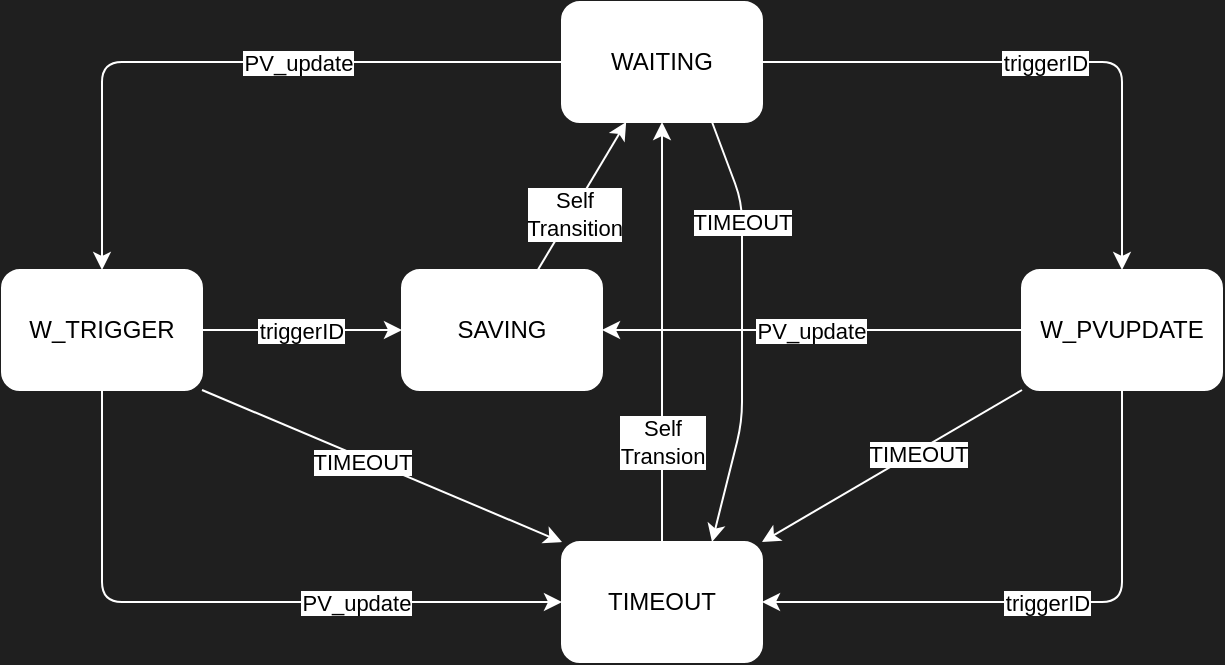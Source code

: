 <mxfile>
    <diagram name="State Diagram" id="0">
        <mxGraphModel dx="948" dy="719" grid="0" gridSize="10" guides="1" tooltips="1" connect="0" arrows="1" fold="1" page="1" pageScale="1" pageWidth="1169" pageHeight="827" background="#1F1F1F" math="0" shadow="0">
            <root>
                <mxCell id="0"/>
                <mxCell id="1" parent="0" type="layer"/>
                <mxCell id="13" value="TIMEOUT" style="edgeStyle=none;rounded=1;html=1;exitX=0.75;exitY=1;exitDx=0;exitDy=0;entryX=0.75;entryY=0;entryDx=0;entryDy=0;strokeColor=#FFFFFF;" parent="1" source="WAITING" target="TIMEOUT" edge="1">
                    <mxGeometry x="-0.509" relative="1" as="geometry">
                        <Array as="points">
                            <mxPoint x="401" y="134"/>
                            <mxPoint x="401" y="174"/>
                            <mxPoint x="401" y="244"/>
                        </Array>
                        <mxPoint as="offset"/>
                    </mxGeometry>
                </mxCell>
                <mxCell id="WAITING" value="WAITING" style="rounded=1;whiteSpace=wrap;html=1;strokeColor=#FFFFFF;" parent="1" vertex="1">
                    <mxGeometry x="311" y="34" width="100" height="60" as="geometry"/>
                </mxCell>
                <mxCell id="W_PVUPDATE" value="W_PVUPDATE" style="rounded=1;whiteSpace=wrap;html=1;strokeColor=#FFFFFF;" parent="1" vertex="1">
                    <mxGeometry x="541" y="168" width="100" height="60" as="geometry"/>
                </mxCell>
                <mxCell id="WAITING_to_W_PVUPDATE" value="triggerID" style="edgeStyle=orthogonalEdgeStyle;rounded=1;orthogonalLoop=1;strokeColor=#FFFFFF;" parent="1" source="WAITING" target="W_PVUPDATE" edge="1">
                    <mxGeometry relative="1" as="geometry"/>
                </mxCell>
                <mxCell id="W_TRIGGER" value="W_TRIGGER" style="rounded=1;whiteSpace=wrap;html=1;strokeColor=#FFFFFF;" parent="1" vertex="1">
                    <mxGeometry x="31" y="168" width="100" height="60" as="geometry"/>
                </mxCell>
                <mxCell id="WAITING_to_W_TRIGGER" value="PV_update" style="edgeStyle=orthogonalEdgeStyle;rounded=1;orthogonalLoop=1;strokeColor=#FFFFFF;" parent="1" source="WAITING" target="W_TRIGGER" edge="1">
                    <mxGeometry x="-0.214" relative="1" as="geometry">
                        <Array as="points">
                            <mxPoint x="81" y="64"/>
                        </Array>
                        <mxPoint as="offset"/>
                    </mxGeometry>
                </mxCell>
                <mxCell id="2" value="" style="edgeStyle=none;html=1;strokeColor=#FFFFFF;" parent="1" source="SAVING" target="WAITING" edge="1">
                    <mxGeometry relative="1" as="geometry"/>
                </mxCell>
                <mxCell id="11" value="Self&lt;br&gt;Transition" style="edgeLabel;html=1;align=center;verticalAlign=middle;resizable=0;points=[];rounded=1;strokeColor=#FFFFFF;" parent="2" vertex="1" connectable="0">
                    <mxGeometry x="-0.226" y="-1" relative="1" as="geometry">
                        <mxPoint as="offset"/>
                    </mxGeometry>
                </mxCell>
                <mxCell id="SAVING" value="SAVING" style="rounded=1;whiteSpace=wrap;html=1;strokeColor=#FFFFFF;" parent="1" vertex="1">
                    <mxGeometry x="231" y="168" width="100" height="60" as="geometry"/>
                </mxCell>
                <mxCell id="W_TRIGGER_to_SAVING" value="triggerID" style="edgeStyle=orthogonalEdgeStyle;rounded=1;orthogonalLoop=1;strokeColor=#FFFFFF;" parent="1" source="W_TRIGGER" target="SAVING" edge="1">
                    <mxGeometry relative="1" as="geometry"/>
                </mxCell>
                <mxCell id="3" value="" style="edgeStyle=none;html=1;exitX=0.5;exitY=0;exitDx=0;exitDy=0;strokeColor=#FFFFFF;" parent="1" source="TIMEOUT" target="WAITING" edge="1">
                    <mxGeometry relative="1" as="geometry">
                        <mxPoint x="371" y="294" as="sourcePoint"/>
                        <mxPoint x="367" y="114" as="targetPoint"/>
                    </mxGeometry>
                </mxCell>
                <mxCell id="10" value="Self&lt;br&gt;Transion" style="edgeLabel;html=1;align=center;verticalAlign=middle;resizable=0;points=[];rounded=1;strokeColor=#FFFFFF;" parent="3" vertex="1" connectable="0">
                    <mxGeometry x="-0.199" y="-1" relative="1" as="geometry">
                        <mxPoint x="-1" y="34" as="offset"/>
                    </mxGeometry>
                </mxCell>
                <mxCell id="TIMEOUT" value="TIMEOUT" style="rounded=1;whiteSpace=wrap;html=1;strokeColor=#FFFFFF;" parent="1" vertex="1">
                    <mxGeometry x="311" y="304" width="100" height="60" as="geometry"/>
                </mxCell>
                <mxCell id="W_TRIGGER_to_TIMEOUT" value="PV_update" style="edgeStyle=orthogonalEdgeStyle;rounded=1;orthogonalLoop=1;strokeColor=#FFFFFF;" parent="1" source="W_TRIGGER" target="TIMEOUT" edge="1">
                    <mxGeometry x="0.389" relative="1" as="geometry">
                        <Array as="points">
                            <mxPoint x="81" y="334"/>
                        </Array>
                        <mxPoint as="offset"/>
                    </mxGeometry>
                </mxCell>
                <mxCell id="W_PVUPDATE_to_SAVING" value="PV_update" style="edgeStyle=orthogonalEdgeStyle;rounded=1;orthogonalLoop=1;strokeColor=#FFFFFF;" parent="1" source="W_PVUPDATE" target="SAVING" edge="1">
                    <mxGeometry relative="1" as="geometry"/>
                </mxCell>
                <mxCell id="W_PVUPDATE_to_TIMEOUT" value="triggerID" style="edgeStyle=orthogonalEdgeStyle;rounded=1;orthogonalLoop=1;strokeColor=#FFFFFF;" parent="1" source="W_PVUPDATE" target="TIMEOUT" edge="1">
                    <mxGeometry relative="1" as="geometry">
                        <Array as="points">
                            <mxPoint x="591" y="334"/>
                        </Array>
                    </mxGeometry>
                </mxCell>
                <mxCell id="*_to_TIMEOUT" value="timeOut" style="edgeStyle=orthogonalEdgeStyle;rounded=1;orthogonalLoop=1;" parent="1" target="TIMEOUT" edge="1">
                    <mxGeometry relative="1" as="geometry"/>
                </mxCell>
                <mxCell id="4" value="" style="endArrow=classic;html=1;exitX=1;exitY=1;exitDx=0;exitDy=0;entryX=0;entryY=0;entryDx=0;entryDy=0;strokeColor=#FFFFFF;" parent="1" source="W_TRIGGER" target="TIMEOUT" edge="1">
                    <mxGeometry width="50" height="50" relative="1" as="geometry">
                        <mxPoint x="471" y="304" as="sourcePoint"/>
                        <mxPoint x="301" y="304" as="targetPoint"/>
                    </mxGeometry>
                </mxCell>
                <mxCell id="6" value="TIMEOUT" style="edgeLabel;html=1;align=center;verticalAlign=middle;resizable=0;points=[];rounded=1;strokeColor=#FFFFFF;" parent="4" vertex="1" connectable="0">
                    <mxGeometry x="-0.205" y="1" relative="1" as="geometry">
                        <mxPoint x="8" y="7" as="offset"/>
                    </mxGeometry>
                </mxCell>
                <mxCell id="5" value="" style="endArrow=classic;html=1;exitX=0;exitY=1;exitDx=0;exitDy=0;entryX=1;entryY=0;entryDx=0;entryDy=0;strokeColor=#FFFFFF;" parent="1" source="W_PVUPDATE" target="TIMEOUT" edge="1">
                    <mxGeometry width="50" height="50" relative="1" as="geometry">
                        <mxPoint x="471" y="304" as="sourcePoint"/>
                        <mxPoint x="521" y="254" as="targetPoint"/>
                        <Array as="points"/>
                    </mxGeometry>
                </mxCell>
                <mxCell id="9" value="TIMEOUT" style="edgeLabel;html=1;align=center;verticalAlign=middle;resizable=0;points=[];rounded=1;strokeColor=#FFFFFF;" parent="5" vertex="1" connectable="0">
                    <mxGeometry x="-0.197" relative="1" as="geometry">
                        <mxPoint y="1" as="offset"/>
                    </mxGeometry>
                </mxCell>
            </root>
        </mxGraphModel>
    </diagram>
</mxfile>